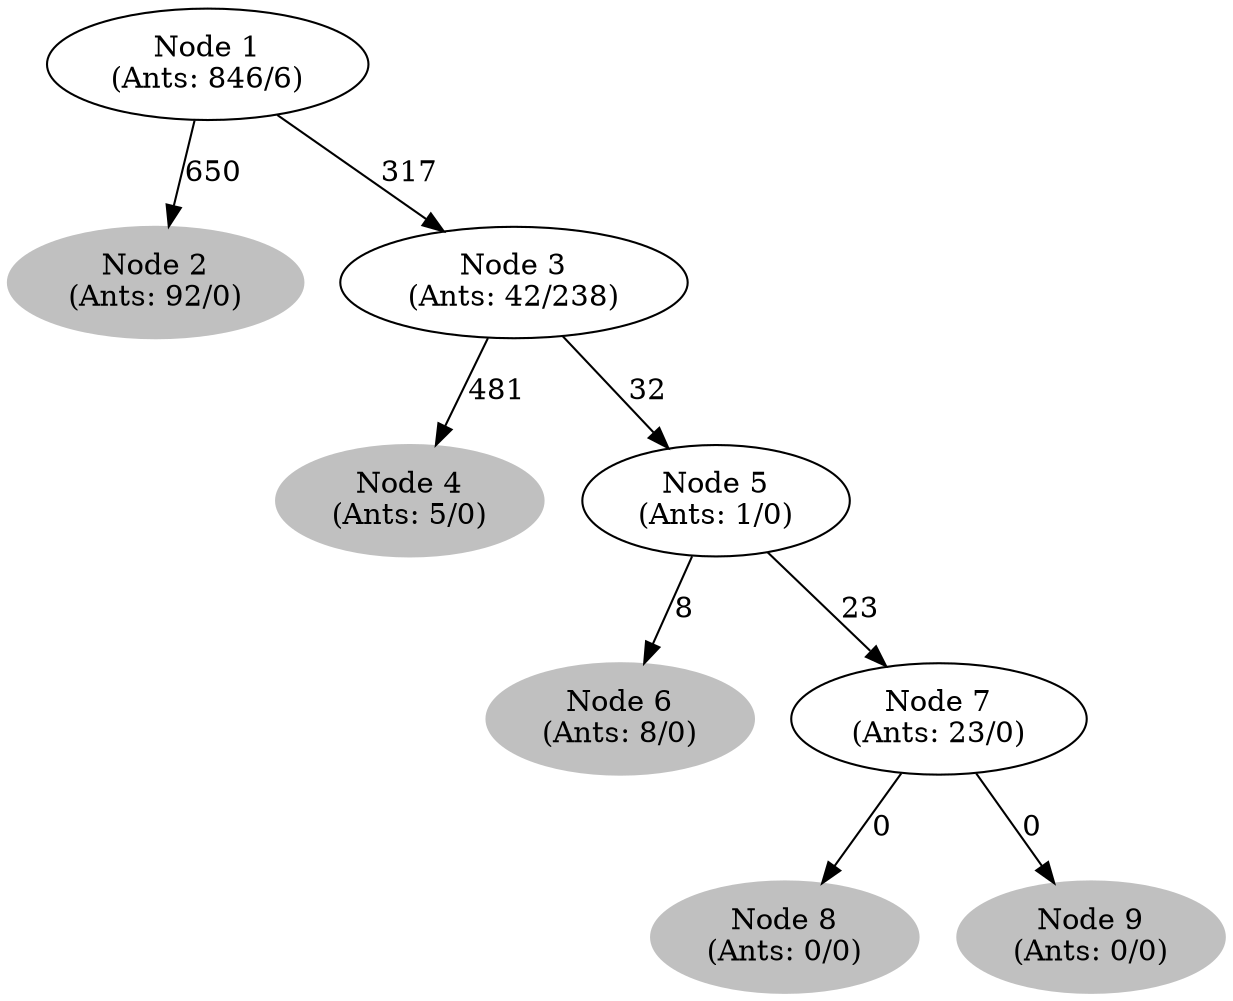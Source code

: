 digraph G {
	
	 "Node 2\n(Ants: 92/0)" [style=filled,color="gray"];
	"Node 1\n(Ants: 846/6)" -> "Node 2\n(Ants: 92/0)" [label=650];
	 "Node 1\n(Ants: 846/6)" -> "Node 3\n(Ants: 42/238)" [label=317];
	 "Node 4\n(Ants: 5/0)" [style=filled,color="gray"];
	"Node 3\n(Ants: 42/238)" -> "Node 4\n(Ants: 5/0)" [label=481];
	 "Node 3\n(Ants: 42/238)" -> "Node 5\n(Ants: 1/0)" [label=32];
	 "Node 6\n(Ants: 8/0)" [style=filled,color="gray"];
	"Node 5\n(Ants: 1/0)" -> "Node 6\n(Ants: 8/0)" [label=8];
	 "Node 5\n(Ants: 1/0)" -> "Node 7\n(Ants: 23/0)" [label=23];
	 "Node 8\n(Ants: 0/0)" [style=filled,color="gray"];
	"Node 7\n(Ants: 23/0)" -> "Node 8\n(Ants: 0/0)" [label=0];
	 "Node 9\n(Ants: 0/0)" [style=filled,color="gray"];
	"Node 7\n(Ants: 23/0)" -> "Node 9\n(Ants: 0/0)" [label=0];
	 
}
